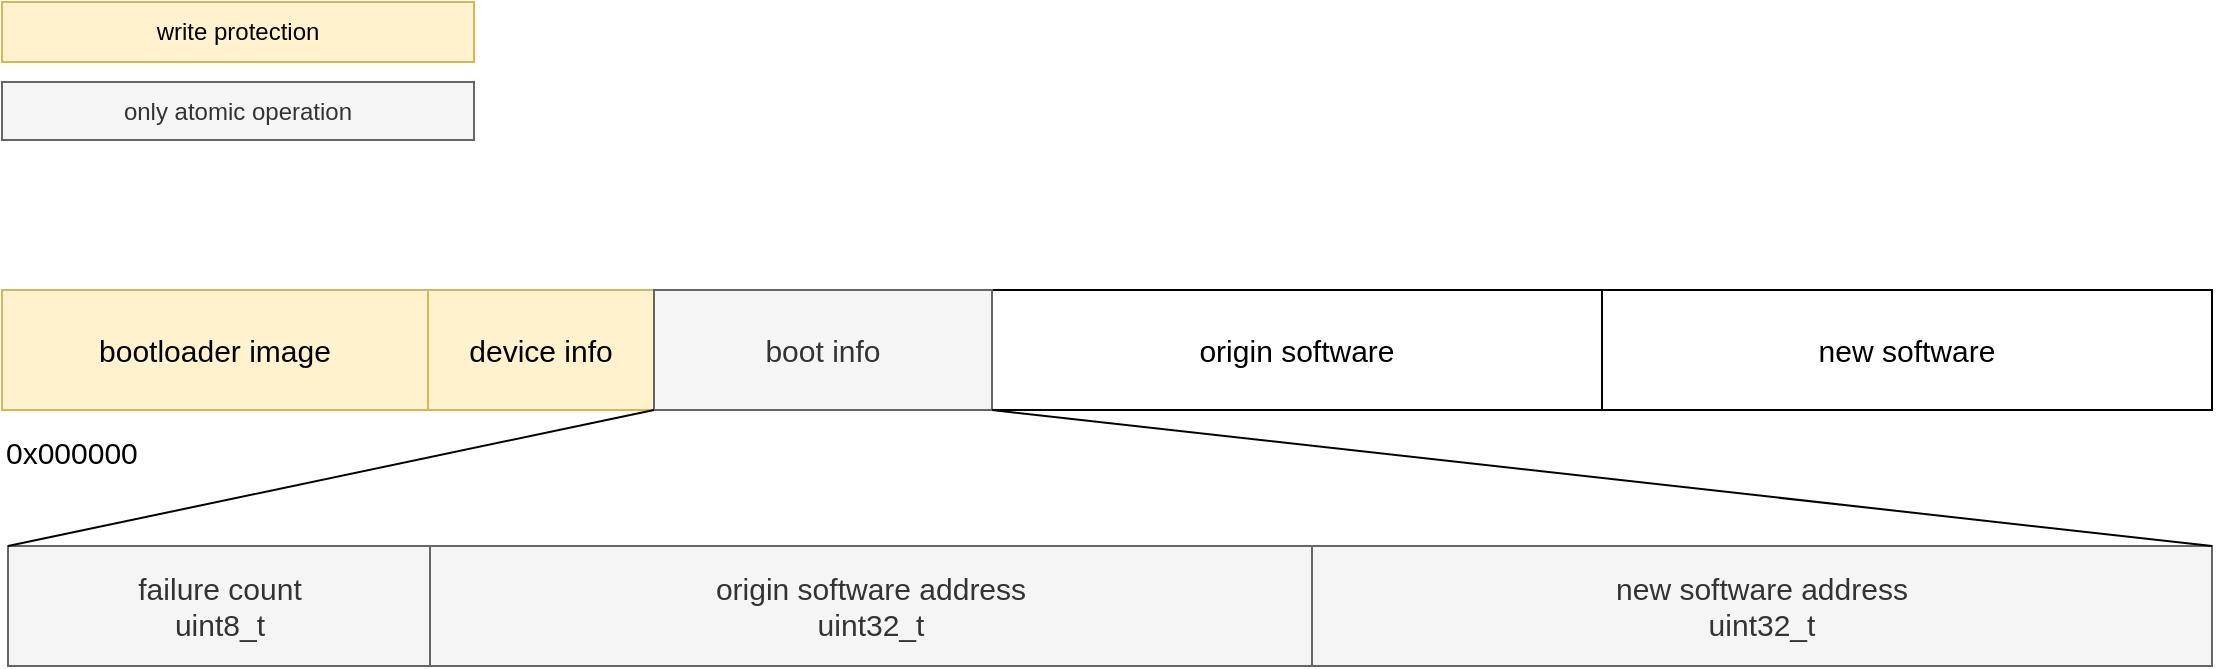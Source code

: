<mxfile scale="3" border="0">
    <diagram id="LzTGRrPrDBO6Tm46XuKC" name="Page-1">
        <mxGraphModel dx="2403" dy="2149" grid="0" gridSize="10" guides="1" tooltips="1" connect="1" arrows="1" fold="1" page="0" pageScale="1" pageWidth="1600" pageHeight="1200" math="0" shadow="0">
            <root>
                <mxCell id="0"/>
                <mxCell id="1" parent="0"/>
                <mxCell id="256" value="" style="rounded=0;whiteSpace=wrap;html=1;fontSize=15;" parent="1" vertex="1">
                    <mxGeometry x="-1179" y="-760" width="1105" height="60" as="geometry"/>
                </mxCell>
                <mxCell id="257" value="bootloader image" style="rounded=0;whiteSpace=wrap;html=1;fontSize=15;fillColor=#fff2cc;strokeColor=#d6b656;" parent="1" vertex="1">
                    <mxGeometry x="-1179" y="-760" width="213" height="60" as="geometry"/>
                </mxCell>
                <mxCell id="258" value="device info" style="rounded=0;whiteSpace=wrap;html=1;fontSize=15;fillColor=#fff2cc;strokeColor=#d6b656;" parent="1" vertex="1">
                    <mxGeometry x="-966" y="-760" width="113" height="60" as="geometry"/>
                </mxCell>
                <mxCell id="259" value="&lt;span style=&quot;color: rgb(0, 0, 0);&quot;&gt;origin&amp;nbsp;&lt;/span&gt;software" style="rounded=0;whiteSpace=wrap;html=1;fontSize=15;" parent="1" vertex="1">
                    <mxGeometry x="-684" y="-760" width="305" height="60" as="geometry"/>
                </mxCell>
                <mxCell id="260" value="&lt;span style=&quot;color: rgb(0, 0, 0);&quot;&gt;new&amp;nbsp;&lt;/span&gt;software" style="rounded=0;whiteSpace=wrap;html=1;fontSize=15;" parent="1" vertex="1">
                    <mxGeometry x="-379" y="-760" width="305" height="60" as="geometry"/>
                </mxCell>
                <mxCell id="262" value="" style="rounded=0;whiteSpace=wrap;html=1;fontSize=15;" parent="1" vertex="1">
                    <mxGeometry x="-1176" y="-632" width="1102" height="60" as="geometry"/>
                </mxCell>
                <mxCell id="265" value="failure count&lt;div&gt;uint8_t&lt;/div&gt;" style="rounded=0;whiteSpace=wrap;html=1;fillColor=#f5f5f5;fontColor=#333333;strokeColor=#666666;fontSize=15;" parent="1" vertex="1">
                    <mxGeometry x="-1176" y="-632" width="212" height="60" as="geometry"/>
                </mxCell>
                <mxCell id="266" value="origin software address&lt;div&gt;uint32_t&lt;/div&gt;" style="rounded=0;whiteSpace=wrap;html=1;fillColor=#f5f5f5;fontColor=#333333;strokeColor=#666666;fontSize=15;" parent="1" vertex="1">
                    <mxGeometry x="-965" y="-632" width="441" height="60" as="geometry"/>
                </mxCell>
                <mxCell id="267" value="new&amp;nbsp;&lt;span style=&quot;color: rgb(51, 51, 51);&quot;&gt;software&amp;nbsp;&lt;/span&gt;address&lt;div&gt;uint32_t&lt;/div&gt;" style="rounded=0;whiteSpace=wrap;html=1;fillColor=#f5f5f5;fontColor=#333333;strokeColor=#666666;fontSize=15;" parent="1" vertex="1">
                    <mxGeometry x="-524" y="-632" width="450" height="60" as="geometry"/>
                </mxCell>
                <mxCell id="270" value="0x00&lt;span style=&quot;color: rgb(0, 0, 0);&quot;&gt;0000&lt;/span&gt;" style="text;html=1;align=left;verticalAlign=middle;resizable=0;points=[];autosize=1;strokeColor=none;fillColor=none;fontSize=15;" parent="1" vertex="1">
                    <mxGeometry x="-1179" y="-694" width="84" height="30" as="geometry"/>
                </mxCell>
                <mxCell id="273" value="boot info" style="rounded=0;whiteSpace=wrap;html=1;fillColor=#f5f5f5;fontColor=#333333;strokeColor=#666666;fontSize=15;" parent="1" vertex="1">
                    <mxGeometry x="-853" y="-760" width="169" height="60" as="geometry"/>
                </mxCell>
                <mxCell id="274" value="" style="endArrow=none;html=1;entryX=1;entryY=1;entryDx=0;entryDy=0;exitX=0;exitY=0;exitDx=0;exitDy=0;fontSize=15;" parent="1" source="265" target="258" edge="1">
                    <mxGeometry width="50" height="50" relative="1" as="geometry">
                        <mxPoint x="-875" y="-615" as="sourcePoint"/>
                        <mxPoint x="-825" y="-665" as="targetPoint"/>
                    </mxGeometry>
                </mxCell>
                <mxCell id="275" value="" style="endArrow=none;html=1;entryX=0;entryY=1;entryDx=0;entryDy=0;exitX=1;exitY=0;exitDx=0;exitDy=0;fontSize=15;" parent="1" source="267" target="259" edge="1">
                    <mxGeometry width="50" height="50" relative="1" as="geometry">
                        <mxPoint x="-733" y="-635" as="sourcePoint"/>
                        <mxPoint x="-683" y="-685" as="targetPoint"/>
                    </mxGeometry>
                </mxCell>
                <mxCell id="276" value="write protection" style="rounded=0;whiteSpace=wrap;html=1;fillColor=#fff2cc;strokeColor=#d6b656;" vertex="1" parent="1">
                    <mxGeometry x="-1179" y="-904" width="236" height="30" as="geometry"/>
                </mxCell>
                <mxCell id="277" value="only atomic operation" style="rounded=0;whiteSpace=wrap;html=1;fillColor=#f5f5f5;strokeColor=#666666;fontColor=#333333;" vertex="1" parent="1">
                    <mxGeometry x="-1179" y="-864" width="236" height="29" as="geometry"/>
                </mxCell>
            </root>
        </mxGraphModel>
    </diagram>
</mxfile>